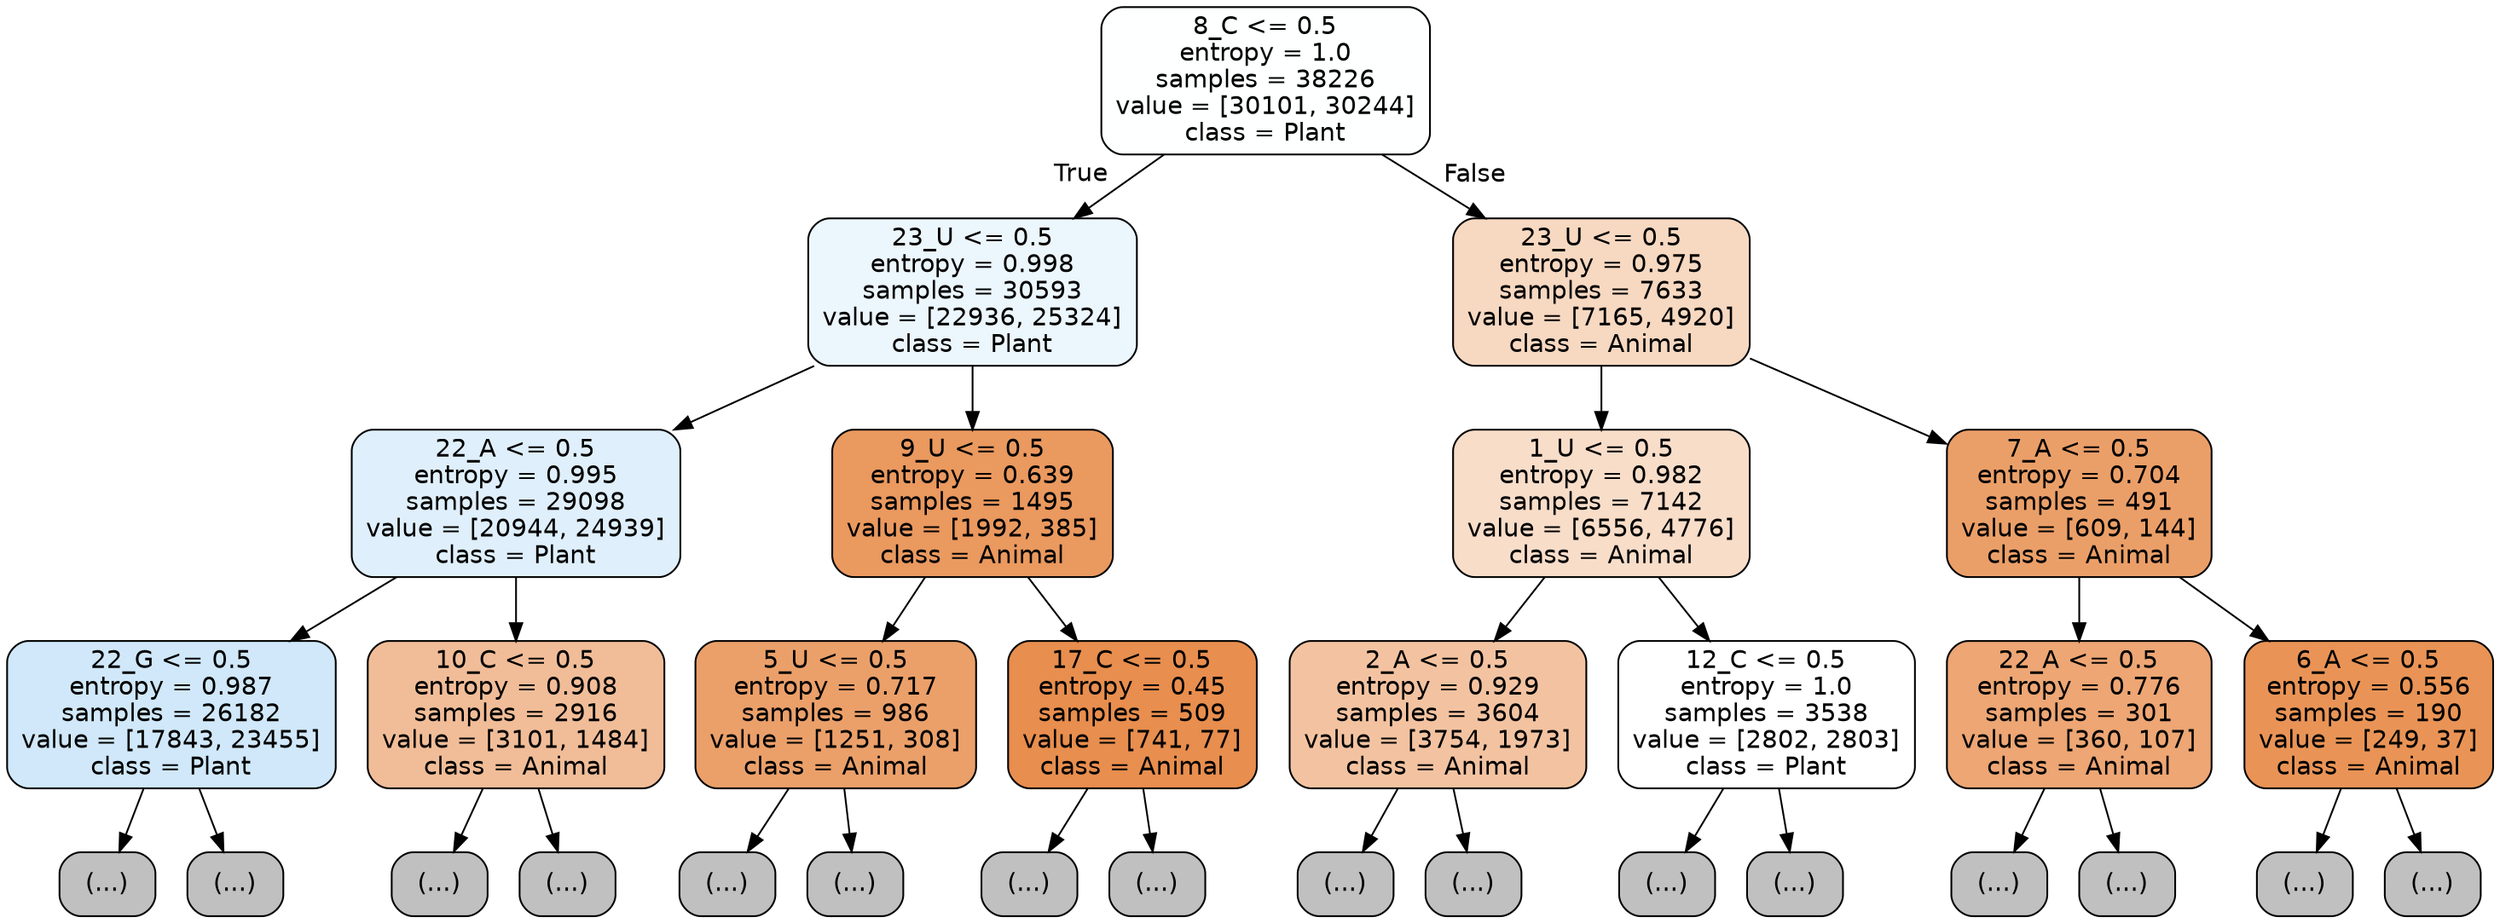 digraph Tree {
node [shape=box, style="filled, rounded", color="black", fontname="helvetica"] ;
edge [fontname="helvetica"] ;
0 [label="8_C <= 0.5\nentropy = 1.0\nsamples = 38226\nvalue = [30101, 30244]\nclass = Plant", fillcolor="#feffff"] ;
1 [label="23_U <= 0.5\nentropy = 0.998\nsamples = 30593\nvalue = [22936, 25324]\nclass = Plant", fillcolor="#ecf6fd"] ;
0 -> 1 [labeldistance=2.5, labelangle=45, headlabel="True"] ;
2 [label="22_A <= 0.5\nentropy = 0.995\nsamples = 29098\nvalue = [20944, 24939]\nclass = Plant", fillcolor="#dfeffb"] ;
1 -> 2 ;
3 [label="22_G <= 0.5\nentropy = 0.987\nsamples = 26182\nvalue = [17843, 23455]\nclass = Plant", fillcolor="#d0e8f9"] ;
2 -> 3 ;
4 [label="(...)", fillcolor="#C0C0C0"] ;
3 -> 4 ;
9677 [label="(...)", fillcolor="#C0C0C0"] ;
3 -> 9677 ;
11040 [label="10_C <= 0.5\nentropy = 0.908\nsamples = 2916\nvalue = [3101, 1484]\nclass = Animal", fillcolor="#f1bd98"] ;
2 -> 11040 ;
11041 [label="(...)", fillcolor="#C0C0C0"] ;
11040 -> 11041 ;
12116 [label="(...)", fillcolor="#C0C0C0"] ;
11040 -> 12116 ;
12451 [label="9_U <= 0.5\nentropy = 0.639\nsamples = 1495\nvalue = [1992, 385]\nclass = Animal", fillcolor="#ea995f"] ;
1 -> 12451 ;
12452 [label="5_U <= 0.5\nentropy = 0.717\nsamples = 986\nvalue = [1251, 308]\nclass = Animal", fillcolor="#eba06a"] ;
12451 -> 12452 ;
12453 [label="(...)", fillcolor="#C0C0C0"] ;
12452 -> 12453 ;
12758 [label="(...)", fillcolor="#C0C0C0"] ;
12452 -> 12758 ;
12861 [label="17_C <= 0.5\nentropy = 0.45\nsamples = 509\nvalue = [741, 77]\nclass = Animal", fillcolor="#e88e4e"] ;
12451 -> 12861 ;
12862 [label="(...)", fillcolor="#C0C0C0"] ;
12861 -> 12862 ;
12975 [label="(...)", fillcolor="#C0C0C0"] ;
12861 -> 12975 ;
13012 [label="23_U <= 0.5\nentropy = 0.975\nsamples = 7633\nvalue = [7165, 4920]\nclass = Animal", fillcolor="#f7d8c1"] ;
0 -> 13012 [labeldistance=2.5, labelangle=-45, headlabel="False"] ;
13013 [label="1_U <= 0.5\nentropy = 0.982\nsamples = 7142\nvalue = [6556, 4776]\nclass = Animal", fillcolor="#f8ddc9"] ;
13012 -> 13013 ;
13014 [label="2_A <= 0.5\nentropy = 0.929\nsamples = 3604\nvalue = [3754, 1973]\nclass = Animal", fillcolor="#f3c3a1"] ;
13013 -> 13014 ;
13015 [label="(...)", fillcolor="#C0C0C0"] ;
13014 -> 13015 ;
14518 [label="(...)", fillcolor="#C0C0C0"] ;
13014 -> 14518 ;
15101 [label="12_C <= 0.5\nentropy = 1.0\nsamples = 3538\nvalue = [2802, 2803]\nclass = Plant", fillcolor="#ffffff"] ;
13013 -> 15101 ;
15102 [label="(...)", fillcolor="#C0C0C0"] ;
15101 -> 15102 ;
16301 [label="(...)", fillcolor="#C0C0C0"] ;
15101 -> 16301 ;
16628 [label="7_A <= 0.5\nentropy = 0.704\nsamples = 491\nvalue = [609, 144]\nclass = Animal", fillcolor="#eb9f68"] ;
13012 -> 16628 ;
16629 [label="22_A <= 0.5\nentropy = 0.776\nsamples = 301\nvalue = [360, 107]\nclass = Animal", fillcolor="#eda674"] ;
16628 -> 16629 ;
16630 [label="(...)", fillcolor="#C0C0C0"] ;
16629 -> 16630 ;
16735 [label="(...)", fillcolor="#C0C0C0"] ;
16629 -> 16735 ;
16776 [label="6_A <= 0.5\nentropy = 0.556\nsamples = 190\nvalue = [249, 37]\nclass = Animal", fillcolor="#e99456"] ;
16628 -> 16776 ;
16777 [label="(...)", fillcolor="#C0C0C0"] ;
16776 -> 16777 ;
16824 [label="(...)", fillcolor="#C0C0C0"] ;
16776 -> 16824 ;
}